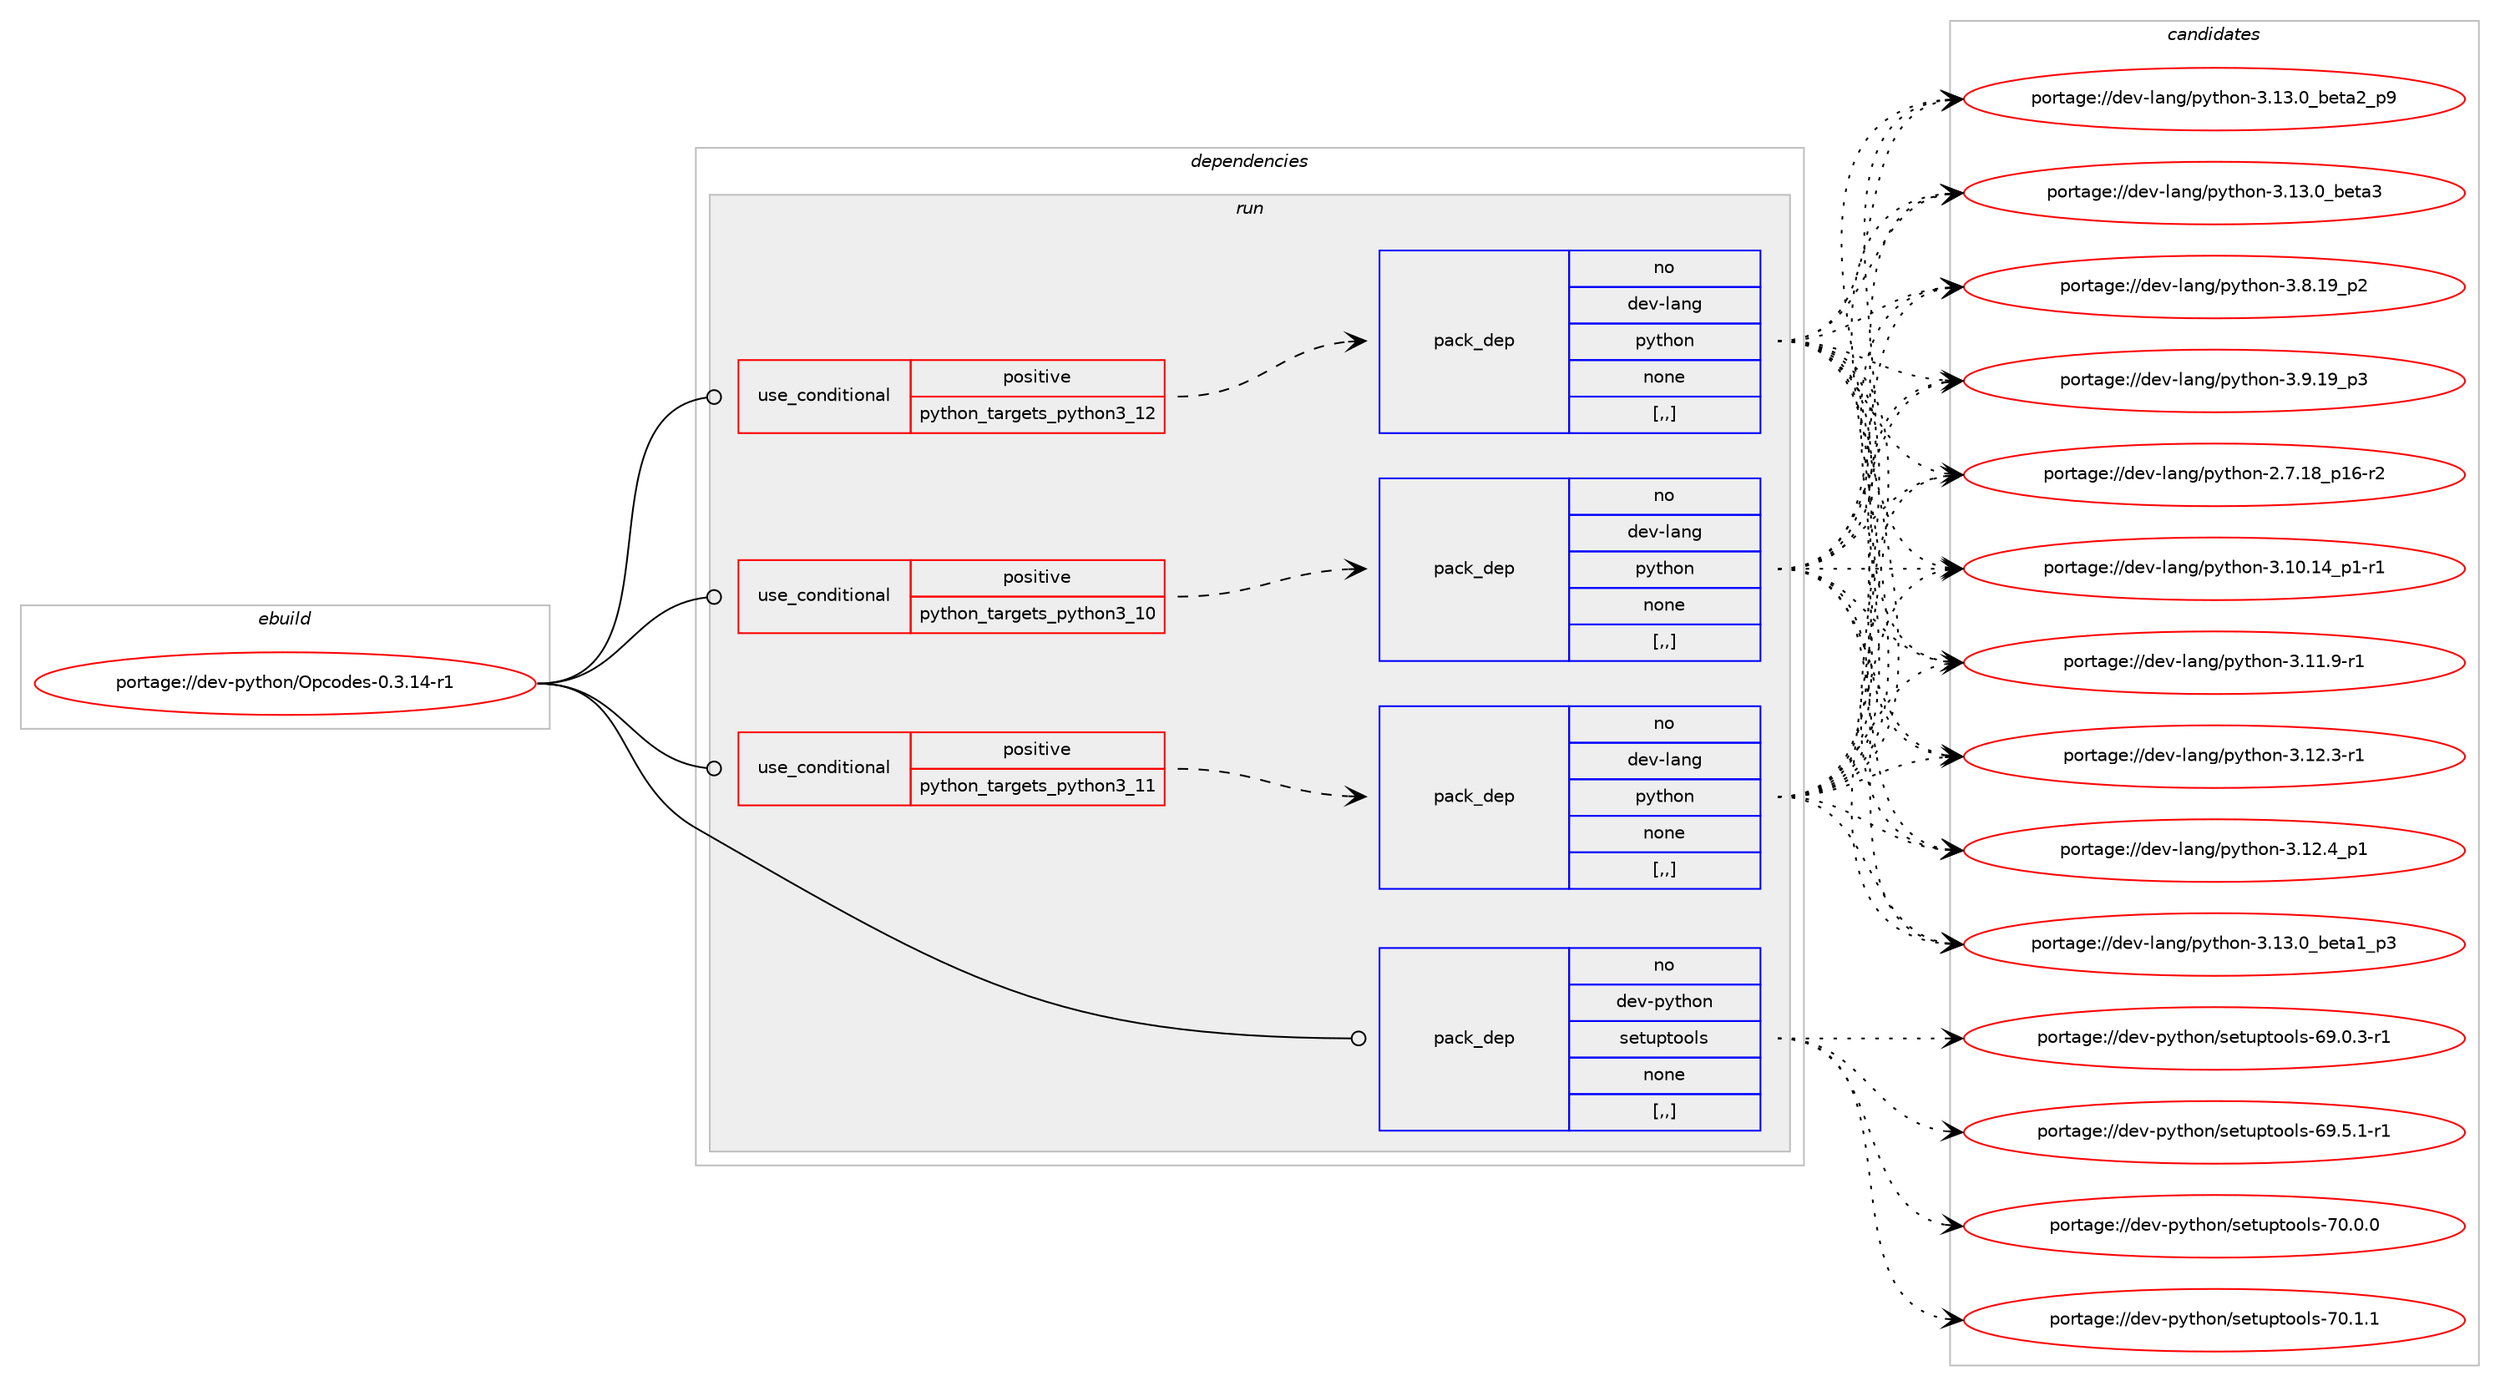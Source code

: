 digraph prolog {

# *************
# Graph options
# *************

newrank=true;
concentrate=true;
compound=true;
graph [rankdir=LR,fontname=Helvetica,fontsize=10,ranksep=1.5];#, ranksep=2.5, nodesep=0.2];
edge  [arrowhead=vee];
node  [fontname=Helvetica,fontsize=10];

# **********
# The ebuild
# **********

subgraph cluster_leftcol {
color=gray;
rank=same;
label=<<i>ebuild</i>>;
id [label="portage://dev-python/Opcodes-0.3.14-r1", color=red, width=4, href="../dev-python/Opcodes-0.3.14-r1.svg"];
}

# ****************
# The dependencies
# ****************

subgraph cluster_midcol {
color=gray;
label=<<i>dependencies</i>>;
subgraph cluster_compile {
fillcolor="#eeeeee";
style=filled;
label=<<i>compile</i>>;
}
subgraph cluster_compileandrun {
fillcolor="#eeeeee";
style=filled;
label=<<i>compile and run</i>>;
}
subgraph cluster_run {
fillcolor="#eeeeee";
style=filled;
label=<<i>run</i>>;
subgraph cond29650 {
dependency137743 [label=<<TABLE BORDER="0" CELLBORDER="1" CELLSPACING="0" CELLPADDING="4"><TR><TD ROWSPAN="3" CELLPADDING="10">use_conditional</TD></TR><TR><TD>positive</TD></TR><TR><TD>python_targets_python3_10</TD></TR></TABLE>>, shape=none, color=red];
subgraph pack106885 {
dependency137744 [label=<<TABLE BORDER="0" CELLBORDER="1" CELLSPACING="0" CELLPADDING="4" WIDTH="220"><TR><TD ROWSPAN="6" CELLPADDING="30">pack_dep</TD></TR><TR><TD WIDTH="110">no</TD></TR><TR><TD>dev-lang</TD></TR><TR><TD>python</TD></TR><TR><TD>none</TD></TR><TR><TD>[,,]</TD></TR></TABLE>>, shape=none, color=blue];
}
dependency137743:e -> dependency137744:w [weight=20,style="dashed",arrowhead="vee"];
}
id:e -> dependency137743:w [weight=20,style="solid",arrowhead="odot"];
subgraph cond29651 {
dependency137745 [label=<<TABLE BORDER="0" CELLBORDER="1" CELLSPACING="0" CELLPADDING="4"><TR><TD ROWSPAN="3" CELLPADDING="10">use_conditional</TD></TR><TR><TD>positive</TD></TR><TR><TD>python_targets_python3_11</TD></TR></TABLE>>, shape=none, color=red];
subgraph pack106886 {
dependency137746 [label=<<TABLE BORDER="0" CELLBORDER="1" CELLSPACING="0" CELLPADDING="4" WIDTH="220"><TR><TD ROWSPAN="6" CELLPADDING="30">pack_dep</TD></TR><TR><TD WIDTH="110">no</TD></TR><TR><TD>dev-lang</TD></TR><TR><TD>python</TD></TR><TR><TD>none</TD></TR><TR><TD>[,,]</TD></TR></TABLE>>, shape=none, color=blue];
}
dependency137745:e -> dependency137746:w [weight=20,style="dashed",arrowhead="vee"];
}
id:e -> dependency137745:w [weight=20,style="solid",arrowhead="odot"];
subgraph cond29652 {
dependency137747 [label=<<TABLE BORDER="0" CELLBORDER="1" CELLSPACING="0" CELLPADDING="4"><TR><TD ROWSPAN="3" CELLPADDING="10">use_conditional</TD></TR><TR><TD>positive</TD></TR><TR><TD>python_targets_python3_12</TD></TR></TABLE>>, shape=none, color=red];
subgraph pack106887 {
dependency137748 [label=<<TABLE BORDER="0" CELLBORDER="1" CELLSPACING="0" CELLPADDING="4" WIDTH="220"><TR><TD ROWSPAN="6" CELLPADDING="30">pack_dep</TD></TR><TR><TD WIDTH="110">no</TD></TR><TR><TD>dev-lang</TD></TR><TR><TD>python</TD></TR><TR><TD>none</TD></TR><TR><TD>[,,]</TD></TR></TABLE>>, shape=none, color=blue];
}
dependency137747:e -> dependency137748:w [weight=20,style="dashed",arrowhead="vee"];
}
id:e -> dependency137747:w [weight=20,style="solid",arrowhead="odot"];
subgraph pack106888 {
dependency137749 [label=<<TABLE BORDER="0" CELLBORDER="1" CELLSPACING="0" CELLPADDING="4" WIDTH="220"><TR><TD ROWSPAN="6" CELLPADDING="30">pack_dep</TD></TR><TR><TD WIDTH="110">no</TD></TR><TR><TD>dev-python</TD></TR><TR><TD>setuptools</TD></TR><TR><TD>none</TD></TR><TR><TD>[,,]</TD></TR></TABLE>>, shape=none, color=blue];
}
id:e -> dependency137749:w [weight=20,style="solid",arrowhead="odot"];
}
}

# **************
# The candidates
# **************

subgraph cluster_choices {
rank=same;
color=gray;
label=<<i>candidates</i>>;

subgraph choice106885 {
color=black;
nodesep=1;
choice100101118451089711010347112121116104111110455046554649569511249544511450 [label="portage://dev-lang/python-2.7.18_p16-r2", color=red, width=4,href="../dev-lang/python-2.7.18_p16-r2.svg"];
choice100101118451089711010347112121116104111110455146494846495295112494511449 [label="portage://dev-lang/python-3.10.14_p1-r1", color=red, width=4,href="../dev-lang/python-3.10.14_p1-r1.svg"];
choice100101118451089711010347112121116104111110455146494946574511449 [label="portage://dev-lang/python-3.11.9-r1", color=red, width=4,href="../dev-lang/python-3.11.9-r1.svg"];
choice100101118451089711010347112121116104111110455146495046514511449 [label="portage://dev-lang/python-3.12.3-r1", color=red, width=4,href="../dev-lang/python-3.12.3-r1.svg"];
choice100101118451089711010347112121116104111110455146495046529511249 [label="portage://dev-lang/python-3.12.4_p1", color=red, width=4,href="../dev-lang/python-3.12.4_p1.svg"];
choice10010111845108971101034711212111610411111045514649514648959810111697499511251 [label="portage://dev-lang/python-3.13.0_beta1_p3", color=red, width=4,href="../dev-lang/python-3.13.0_beta1_p3.svg"];
choice10010111845108971101034711212111610411111045514649514648959810111697509511257 [label="portage://dev-lang/python-3.13.0_beta2_p9", color=red, width=4,href="../dev-lang/python-3.13.0_beta2_p9.svg"];
choice1001011184510897110103471121211161041111104551464951464895981011169751 [label="portage://dev-lang/python-3.13.0_beta3", color=red, width=4,href="../dev-lang/python-3.13.0_beta3.svg"];
choice100101118451089711010347112121116104111110455146564649579511250 [label="portage://dev-lang/python-3.8.19_p2", color=red, width=4,href="../dev-lang/python-3.8.19_p2.svg"];
choice100101118451089711010347112121116104111110455146574649579511251 [label="portage://dev-lang/python-3.9.19_p3", color=red, width=4,href="../dev-lang/python-3.9.19_p3.svg"];
dependency137744:e -> choice100101118451089711010347112121116104111110455046554649569511249544511450:w [style=dotted,weight="100"];
dependency137744:e -> choice100101118451089711010347112121116104111110455146494846495295112494511449:w [style=dotted,weight="100"];
dependency137744:e -> choice100101118451089711010347112121116104111110455146494946574511449:w [style=dotted,weight="100"];
dependency137744:e -> choice100101118451089711010347112121116104111110455146495046514511449:w [style=dotted,weight="100"];
dependency137744:e -> choice100101118451089711010347112121116104111110455146495046529511249:w [style=dotted,weight="100"];
dependency137744:e -> choice10010111845108971101034711212111610411111045514649514648959810111697499511251:w [style=dotted,weight="100"];
dependency137744:e -> choice10010111845108971101034711212111610411111045514649514648959810111697509511257:w [style=dotted,weight="100"];
dependency137744:e -> choice1001011184510897110103471121211161041111104551464951464895981011169751:w [style=dotted,weight="100"];
dependency137744:e -> choice100101118451089711010347112121116104111110455146564649579511250:w [style=dotted,weight="100"];
dependency137744:e -> choice100101118451089711010347112121116104111110455146574649579511251:w [style=dotted,weight="100"];
}
subgraph choice106886 {
color=black;
nodesep=1;
choice100101118451089711010347112121116104111110455046554649569511249544511450 [label="portage://dev-lang/python-2.7.18_p16-r2", color=red, width=4,href="../dev-lang/python-2.7.18_p16-r2.svg"];
choice100101118451089711010347112121116104111110455146494846495295112494511449 [label="portage://dev-lang/python-3.10.14_p1-r1", color=red, width=4,href="../dev-lang/python-3.10.14_p1-r1.svg"];
choice100101118451089711010347112121116104111110455146494946574511449 [label="portage://dev-lang/python-3.11.9-r1", color=red, width=4,href="../dev-lang/python-3.11.9-r1.svg"];
choice100101118451089711010347112121116104111110455146495046514511449 [label="portage://dev-lang/python-3.12.3-r1", color=red, width=4,href="../dev-lang/python-3.12.3-r1.svg"];
choice100101118451089711010347112121116104111110455146495046529511249 [label="portage://dev-lang/python-3.12.4_p1", color=red, width=4,href="../dev-lang/python-3.12.4_p1.svg"];
choice10010111845108971101034711212111610411111045514649514648959810111697499511251 [label="portage://dev-lang/python-3.13.0_beta1_p3", color=red, width=4,href="../dev-lang/python-3.13.0_beta1_p3.svg"];
choice10010111845108971101034711212111610411111045514649514648959810111697509511257 [label="portage://dev-lang/python-3.13.0_beta2_p9", color=red, width=4,href="../dev-lang/python-3.13.0_beta2_p9.svg"];
choice1001011184510897110103471121211161041111104551464951464895981011169751 [label="portage://dev-lang/python-3.13.0_beta3", color=red, width=4,href="../dev-lang/python-3.13.0_beta3.svg"];
choice100101118451089711010347112121116104111110455146564649579511250 [label="portage://dev-lang/python-3.8.19_p2", color=red, width=4,href="../dev-lang/python-3.8.19_p2.svg"];
choice100101118451089711010347112121116104111110455146574649579511251 [label="portage://dev-lang/python-3.9.19_p3", color=red, width=4,href="../dev-lang/python-3.9.19_p3.svg"];
dependency137746:e -> choice100101118451089711010347112121116104111110455046554649569511249544511450:w [style=dotted,weight="100"];
dependency137746:e -> choice100101118451089711010347112121116104111110455146494846495295112494511449:w [style=dotted,weight="100"];
dependency137746:e -> choice100101118451089711010347112121116104111110455146494946574511449:w [style=dotted,weight="100"];
dependency137746:e -> choice100101118451089711010347112121116104111110455146495046514511449:w [style=dotted,weight="100"];
dependency137746:e -> choice100101118451089711010347112121116104111110455146495046529511249:w [style=dotted,weight="100"];
dependency137746:e -> choice10010111845108971101034711212111610411111045514649514648959810111697499511251:w [style=dotted,weight="100"];
dependency137746:e -> choice10010111845108971101034711212111610411111045514649514648959810111697509511257:w [style=dotted,weight="100"];
dependency137746:e -> choice1001011184510897110103471121211161041111104551464951464895981011169751:w [style=dotted,weight="100"];
dependency137746:e -> choice100101118451089711010347112121116104111110455146564649579511250:w [style=dotted,weight="100"];
dependency137746:e -> choice100101118451089711010347112121116104111110455146574649579511251:w [style=dotted,weight="100"];
}
subgraph choice106887 {
color=black;
nodesep=1;
choice100101118451089711010347112121116104111110455046554649569511249544511450 [label="portage://dev-lang/python-2.7.18_p16-r2", color=red, width=4,href="../dev-lang/python-2.7.18_p16-r2.svg"];
choice100101118451089711010347112121116104111110455146494846495295112494511449 [label="portage://dev-lang/python-3.10.14_p1-r1", color=red, width=4,href="../dev-lang/python-3.10.14_p1-r1.svg"];
choice100101118451089711010347112121116104111110455146494946574511449 [label="portage://dev-lang/python-3.11.9-r1", color=red, width=4,href="../dev-lang/python-3.11.9-r1.svg"];
choice100101118451089711010347112121116104111110455146495046514511449 [label="portage://dev-lang/python-3.12.3-r1", color=red, width=4,href="../dev-lang/python-3.12.3-r1.svg"];
choice100101118451089711010347112121116104111110455146495046529511249 [label="portage://dev-lang/python-3.12.4_p1", color=red, width=4,href="../dev-lang/python-3.12.4_p1.svg"];
choice10010111845108971101034711212111610411111045514649514648959810111697499511251 [label="portage://dev-lang/python-3.13.0_beta1_p3", color=red, width=4,href="../dev-lang/python-3.13.0_beta1_p3.svg"];
choice10010111845108971101034711212111610411111045514649514648959810111697509511257 [label="portage://dev-lang/python-3.13.0_beta2_p9", color=red, width=4,href="../dev-lang/python-3.13.0_beta2_p9.svg"];
choice1001011184510897110103471121211161041111104551464951464895981011169751 [label="portage://dev-lang/python-3.13.0_beta3", color=red, width=4,href="../dev-lang/python-3.13.0_beta3.svg"];
choice100101118451089711010347112121116104111110455146564649579511250 [label="portage://dev-lang/python-3.8.19_p2", color=red, width=4,href="../dev-lang/python-3.8.19_p2.svg"];
choice100101118451089711010347112121116104111110455146574649579511251 [label="portage://dev-lang/python-3.9.19_p3", color=red, width=4,href="../dev-lang/python-3.9.19_p3.svg"];
dependency137748:e -> choice100101118451089711010347112121116104111110455046554649569511249544511450:w [style=dotted,weight="100"];
dependency137748:e -> choice100101118451089711010347112121116104111110455146494846495295112494511449:w [style=dotted,weight="100"];
dependency137748:e -> choice100101118451089711010347112121116104111110455146494946574511449:w [style=dotted,weight="100"];
dependency137748:e -> choice100101118451089711010347112121116104111110455146495046514511449:w [style=dotted,weight="100"];
dependency137748:e -> choice100101118451089711010347112121116104111110455146495046529511249:w [style=dotted,weight="100"];
dependency137748:e -> choice10010111845108971101034711212111610411111045514649514648959810111697499511251:w [style=dotted,weight="100"];
dependency137748:e -> choice10010111845108971101034711212111610411111045514649514648959810111697509511257:w [style=dotted,weight="100"];
dependency137748:e -> choice1001011184510897110103471121211161041111104551464951464895981011169751:w [style=dotted,weight="100"];
dependency137748:e -> choice100101118451089711010347112121116104111110455146564649579511250:w [style=dotted,weight="100"];
dependency137748:e -> choice100101118451089711010347112121116104111110455146574649579511251:w [style=dotted,weight="100"];
}
subgraph choice106888 {
color=black;
nodesep=1;
choice1001011184511212111610411111047115101116117112116111111108115455457464846514511449 [label="portage://dev-python/setuptools-69.0.3-r1", color=red, width=4,href="../dev-python/setuptools-69.0.3-r1.svg"];
choice1001011184511212111610411111047115101116117112116111111108115455457465346494511449 [label="portage://dev-python/setuptools-69.5.1-r1", color=red, width=4,href="../dev-python/setuptools-69.5.1-r1.svg"];
choice100101118451121211161041111104711510111611711211611111110811545554846484648 [label="portage://dev-python/setuptools-70.0.0", color=red, width=4,href="../dev-python/setuptools-70.0.0.svg"];
choice100101118451121211161041111104711510111611711211611111110811545554846494649 [label="portage://dev-python/setuptools-70.1.1", color=red, width=4,href="../dev-python/setuptools-70.1.1.svg"];
dependency137749:e -> choice1001011184511212111610411111047115101116117112116111111108115455457464846514511449:w [style=dotted,weight="100"];
dependency137749:e -> choice1001011184511212111610411111047115101116117112116111111108115455457465346494511449:w [style=dotted,weight="100"];
dependency137749:e -> choice100101118451121211161041111104711510111611711211611111110811545554846484648:w [style=dotted,weight="100"];
dependency137749:e -> choice100101118451121211161041111104711510111611711211611111110811545554846494649:w [style=dotted,weight="100"];
}
}

}
